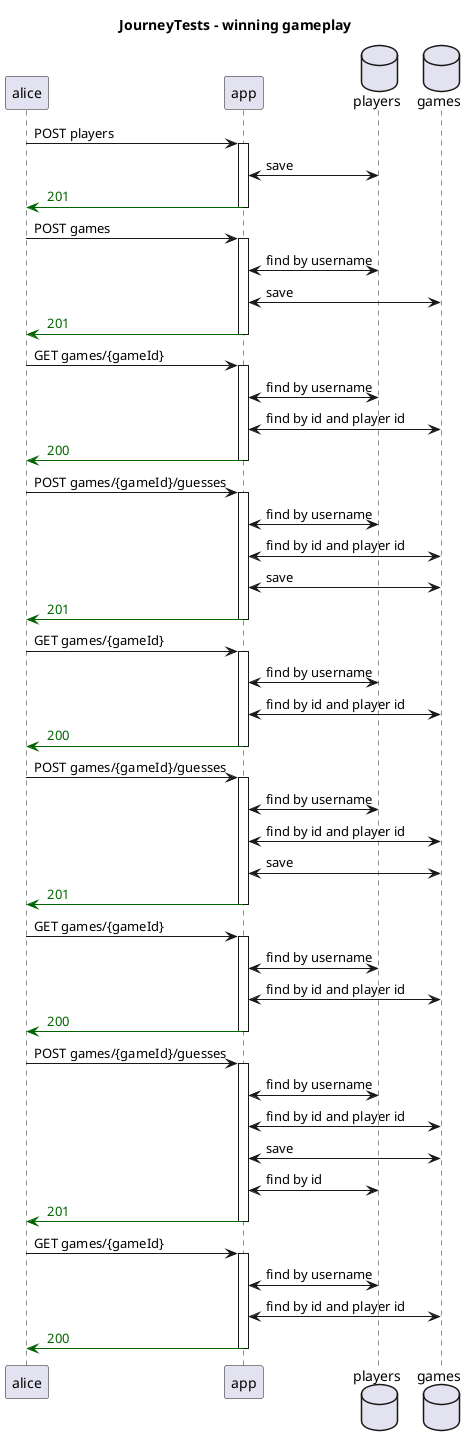 @startuml
title JourneyTests - winning gameplay
participant "alice"
participant "app"
database "players"
database "games"
"alice" -> "app": POST players
activate "app"
"app" <-> "players": save
"app" -[#DarkGreen]> "alice": <color:DarkGreen> 201 
deactivate "app"
"alice" -> "app": POST games
activate "app"
"app" <-> "players": find by username
"app" <-> "games": save
"app" -[#DarkGreen]> "alice": <color:DarkGreen> 201 
deactivate "app"
"alice" -> "app": GET games/{gameId}
activate "app"
"app" <-> "players": find by username
"app" <-> "games": find by id and player id
"app" -[#DarkGreen]> "alice": <color:DarkGreen> 200 
deactivate "app"
"alice" -> "app": POST games/{gameId}/guesses
activate "app"
"app" <-> "players": find by username
"app" <-> "games": find by id and player id
"app" <-> "games": save
"app" -[#DarkGreen]> "alice": <color:DarkGreen> 201 
deactivate "app"
"alice" -> "app": GET games/{gameId}
activate "app"
"app" <-> "players": find by username
"app" <-> "games": find by id and player id
"app" -[#DarkGreen]> "alice": <color:DarkGreen> 200 
deactivate "app"
"alice" -> "app": POST games/{gameId}/guesses
activate "app"
"app" <-> "players": find by username
"app" <-> "games": find by id and player id
"app" <-> "games": save
"app" -[#DarkGreen]> "alice": <color:DarkGreen> 201 
deactivate "app"
"alice" -> "app": GET games/{gameId}
activate "app"
"app" <-> "players": find by username
"app" <-> "games": find by id and player id
"app" -[#DarkGreen]> "alice": <color:DarkGreen> 200 
deactivate "app"
"alice" -> "app": POST games/{gameId}/guesses
activate "app"
"app" <-> "players": find by username
"app" <-> "games": find by id and player id
"app" <-> "games": save
"app" <-> "players": find by id
"app" -[#DarkGreen]> "alice": <color:DarkGreen> 201 
deactivate "app"
"alice" -> "app": GET games/{gameId}
activate "app"
"app" <-> "players": find by username
"app" <-> "games": find by id and player id
"app" -[#DarkGreen]> "alice": <color:DarkGreen> 200 
deactivate "app"
@enduml